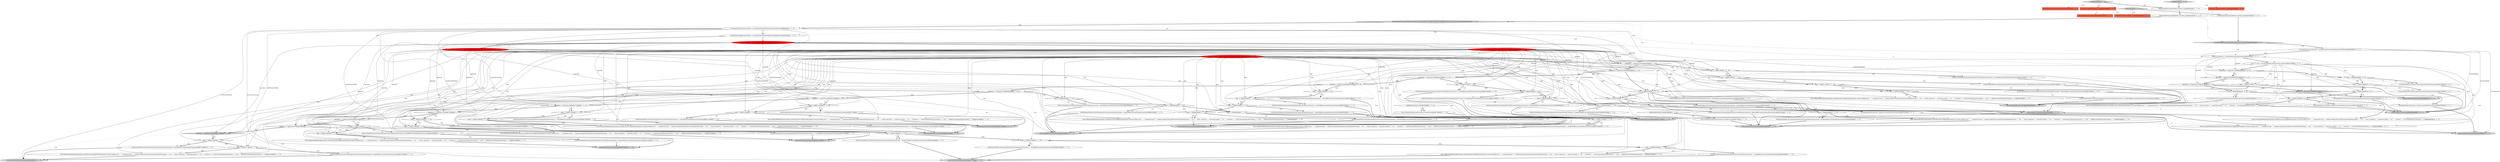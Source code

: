 digraph {
113 [style = filled, label = "BinaryMathNode irBinaryMathNode@@@2@@@['0', '1', '0']", fillcolor = tomato, shape = box image = "AAA0AAABBB2BBB"];
123 [style = filled, label = "irUnaryMathNode.getChildNode() instanceof ConstantNode@@@4@@@['0', '0', '1']", fillcolor = lightgray, shape = diamond image = "AAA0AAABBB3BBB"];
58 [style = filled, label = "type == @@@17@@@['1', '1', '0']", fillcolor = white, shape = diamond image = "AAA0AAABBB1BBB"];
4 [style = filled, label = "type == @@@11@@@['1', '1', '0']", fillcolor = white, shape = diamond image = "AAA0AAABBB1BBB"];
118 [style = filled, label = "irConstantNode.setConstant(~(int)irConstantNode.getConstant())@@@28@@@['0', '0', '1']", fillcolor = white, shape = ellipse image = "AAA0AAABBB3BBB"];
40 [style = filled, label = "scope.accept(irLeftConstantNode)@@@49@@@['1', '1', '0']", fillcolor = lightgray, shape = ellipse image = "AAA0AAABBB1BBB"];
24 [style = filled, label = "type == @@@138@@@['1', '1', '0']", fillcolor = white, shape = diamond image = "AAA0AAABBB1BBB"];
121 [style = filled, label = "irConstantNode.setConstant(-(int)irConstantNode.getConstant())@@@10@@@['0', '0', '1']", fillcolor = white, shape = ellipse image = "AAA0AAABBB3BBB"];
59 [style = filled, label = "irLeftConstantNode.setConstant((boolean)irLeftConstantNode.getConstant() ^ (boolean)irRightConstantNode.getConstant())@@@160@@@['1', '1', '0']", fillcolor = white, shape = ellipse image = "AAA0AAABBB1BBB"];
72 [style = filled, label = "type == @@@147@@@['1', '1', '0']", fillcolor = white, shape = diamond image = "AAA0AAABBB1BBB"];
114 [style = filled, label = "Operation operation = irBinaryMathNode.getDecorationValue()@@@8@@@['0', '1', '0']", fillcolor = red, shape = ellipse image = "AAA1AAABBB2BBB"];
95 [style = filled, label = "scope.accept(irLeftConstantNode)@@@132@@@['1', '1', '0']", fillcolor = lightgray, shape = ellipse image = "AAA0AAABBB1BBB"];
126 [style = filled, label = "throw irUnaryMathNode.getLocation().createError(new IllegalStateException(\"constant folding error: \" + \"unexpected type (\" + PainlessLookupUtility.typeToCanonicalTypeName(type) + \"( for \" + \"unary operation (\" + operation.symbol + \"( on \" + \"constant (\" + irConstantNode.getConstant() + \"(\"))@@@34@@@['0', '0', '1']", fillcolor = white, shape = ellipse image = "AAA0AAABBB3BBB"];
19 [style = filled, label = "throw irBinaryMathNode.getLocation().createError(new IllegalStateException(\"constant folding error: \" + \"unexpected type (\" + PainlessLookupUtility.typeToCanonicalTypeName(type) + \"( for \" + \"binary operation (\" + operation.symbol + \"( on \" + \"constants (\" + irLeftConstantNode.getConstant() + \"( and (\" + irRightConstantNode.getConstant() + \"(\"))@@@118@@@['1', '1', '0']", fillcolor = white, shape = ellipse image = "AAA0AAABBB1BBB"];
105 [style = filled, label = "operation == Operation.BWOR@@@173@@@['1', '1', '0']", fillcolor = lightgray, shape = diamond image = "AAA0AAABBB1BBB"];
100 [style = filled, label = "throw irBinaryMathNode.getLocation().createError(new IllegalStateException(\"constant folding error: \" + \"unexpected type (\" + PainlessLookupUtility.typeToCanonicalTypeName(type) + \"( for \" + \"binary operation (\" + operation.symbol + \"( on \" + \"constants (\" + irLeftConstantNode.getConstant() + \"( and (\" + irRightConstantNode.getConstant() + \"(\"))@@@181@@@['1', '1', '0']", fillcolor = white, shape = ellipse image = "AAA0AAABBB1BBB"];
42 [style = filled, label = "throw irBinaryMathNode.getLocation().createError(new IllegalStateException(\"constant folding error: \" + \"unexpected type (\" + PainlessLookupUtility.typeToCanonicalTypeName(type) + \"( for \" + \"binary operation (\" + operation.symbol + \"( on \" + \"constants (\" + irLeftConstantNode.getConstant() + \"( and (\" + irRightConstantNode.getConstant() + \"(\"))@@@142@@@['1', '1', '0']", fillcolor = white, shape = ellipse image = "AAA0AAABBB1BBB"];
37 [style = filled, label = "irBinaryMathNode.getLeftNode().visit(this,null)@@@3@@@['1', '1', '0']", fillcolor = white, shape = ellipse image = "AAA0AAABBB1BBB"];
41 [style = filled, label = "irLeftConstantNode.setConstant((long)irLeftConstantNode.getConstant() + (long)irRightConstantNode.getConstant())@@@79@@@['1', '1', '0']", fillcolor = white, shape = ellipse image = "AAA0AAABBB1BBB"];
85 [style = filled, label = "type == @@@99@@@['1', '1', '0']", fillcolor = white, shape = diamond image = "AAA0AAABBB1BBB"];
60 [style = filled, label = "throw irBinaryMathNode.getLocation().createError(new IllegalStateException(\"constant folding error: \" + \"unexpected type (\" + PainlessLookupUtility.typeToCanonicalTypeName(type) + \"( for \" + \"binary operation (\" + operation.symbol + \"( on \" + \"constants (\" + irLeftConstantNode.getConstant() + \"( and (\" + irRightConstantNode.getConstant() + \"(\"))@@@43@@@['1', '1', '0']", fillcolor = white, shape = ellipse image = "AAA0AAABBB1BBB"];
106 [style = filled, label = "operation == Operation.BWAND@@@146@@@['1', '1', '0']", fillcolor = white, shape = diamond image = "AAA0AAABBB1BBB"];
101 [style = filled, label = "scope.accept(irLeftConstantNode)@@@120@@@['1', '1', '0']", fillcolor = lightgray, shape = ellipse image = "AAA0AAABBB1BBB"];
54 [style = filled, label = "operation == Operation.DIV@@@28@@@['1', '1', '0']", fillcolor = white, shape = diamond image = "AAA0AAABBB1BBB"];
46 [style = filled, label = "operation == Operation.USH@@@134@@@['1', '1', '0']", fillcolor = white, shape = diamond image = "AAA0AAABBB1BBB"];
20 [style = filled, label = "type == @@@150@@@['1', '1', '0']", fillcolor = white, shape = diamond image = "AAA0AAABBB1BBB"];
81 [style = filled, label = "type == @@@84@@@['1', '1', '0']", fillcolor = white, shape = diamond image = "AAA0AAABBB1BBB"];
8 [style = filled, label = "throw irBinaryMathNode.getLocation().createError(ae)@@@47@@@['1', '1', '0']", fillcolor = white, shape = ellipse image = "AAA0AAABBB1BBB"];
47 [style = filled, label = "Consumer<ExpressionNode> scope@@@2@@@['1', '1', '0']", fillcolor = tomato, shape = box image = "AAA0AAABBB1BBB"];
143 [style = filled, label = "irConstantNode.setConstant(-(float)irConstantNode.getConstant())@@@16@@@['0', '0', '1']", fillcolor = white, shape = ellipse image = "AAA0AAABBB3BBB"];
61 [style = filled, label = "irLeftConstantNode.setConstant((long)irLeftConstantNode.getConstant() >>> (int)irRightConstantNode.getConstant())@@@139@@@['1', '1', '0']", fillcolor = white, shape = ellipse image = "AAA0AAABBB1BBB"];
16 [style = filled, label = "ArithmeticException ae@@@46@@@['1', '1', '0']", fillcolor = white, shape = diamond image = "AAA0AAABBB1BBB"];
141 [style = filled, label = "scope.accept(irConstantNode)@@@36@@@['0', '0', '1']", fillcolor = lightgray, shape = ellipse image = "AAA0AAABBB3BBB"];
26 [style = filled, label = "scope.accept(irConstantNode)@@@45@@@['1', '1', '1']", fillcolor = lightgray, shape = ellipse image = "AAA0AAABBB1BBB"];
65 [style = filled, label = "ConstantNode irLeftConstantNode = (ConstantNode)irBinaryMathNode.getLeftNode()@@@6@@@['1', '1', '0']", fillcolor = white, shape = ellipse image = "AAA0AAABBB1BBB"];
78 [style = filled, label = "scope.accept(irLeftConstantNode)@@@171@@@['1', '1', '0']", fillcolor = lightgray, shape = ellipse image = "AAA0AAABBB1BBB"];
80 [style = filled, label = "type == @@@33@@@['1', '1', '0']", fillcolor = white, shape = diamond image = "AAA0AAABBB1BBB"];
119 [style = filled, label = "type == @@@18@@@['0', '0', '1']", fillcolor = white, shape = diamond image = "AAA0AAABBB3BBB"];
21 [style = filled, label = "irLeftConstantNode.setConstant((double)irLeftConstantNode.getConstant() % (double)irRightConstantNode.getConstant())@@@63@@@['1', '1', '0']", fillcolor = white, shape = ellipse image = "AAA0AAABBB1BBB"];
55 [style = filled, label = "operation == Operation.MUL@@@10@@@['1', '1', '0']", fillcolor = white, shape = diamond image = "AAA0AAABBB1BBB"];
99 [style = filled, label = "scope.accept(irLeftConstantNode)@@@72@@@['1', '1', '0']", fillcolor = lightgray, shape = ellipse image = "AAA0AAABBB1BBB"];
128 [style = filled, label = "irConstantNode.setConstant(-(double)irConstantNode.getConstant())@@@19@@@['0', '0', '1']", fillcolor = white, shape = ellipse image = "AAA0AAABBB3BBB"];
138 [style = filled, label = "Operation operation = irUnaryMathNode.getOperation()@@@6@@@['0', '0', '1']", fillcolor = white, shape = ellipse image = "AAA0AAABBB3BBB"];
103 [style = filled, label = "irLeftConstantNode.setConstant((float)irLeftConstantNode.getConstant() - (float)irRightConstantNode.getConstant())@@@100@@@['1', '1', '0']", fillcolor = white, shape = ellipse image = "AAA0AAABBB1BBB"];
144 [style = filled, label = "throw irUnaryMathNode.getLocation().createError(new IllegalStateException(\"constant folding error: \" + \"unexpected type (\" + PainlessLookupUtility.typeToCanonicalTypeName(type) + \"( for \" + \"unary operation (\" + operation.symbol + \"( on \" + \"constant (\" + irConstantNode.getConstant() + \"(\"))@@@43@@@['0', '0', '1']", fillcolor = white, shape = ellipse image = "AAA0AAABBB3BBB"];
1 [style = filled, label = "type == @@@93@@@['1', '1', '0']", fillcolor = white, shape = diamond image = "AAA0AAABBB1BBB"];
91 [style = filled, label = "irLeftConstantNode.setConstant((long)irLeftConstantNode.getConstant() & (long)irRightConstantNode.getConstant())@@@151@@@['1', '1', '0']", fillcolor = white, shape = ellipse image = "AAA0AAABBB1BBB"];
70 [style = filled, label = "type == @@@36@@@['1', '1', '0']", fillcolor = white, shape = diamond image = "AAA0AAABBB1BBB"];
71 [style = filled, label = "type == @@@174@@@['1', '1', '0']", fillcolor = white, shape = diamond image = "AAA0AAABBB1BBB"];
86 [style = filled, label = "irLeftConstantNode.setConstant((int)irLeftConstantNode.getConstant() << (int)irRightConstantNode.getConstant())@@@112@@@['1', '1', '0']", fillcolor = white, shape = ellipse image = "AAA0AAABBB1BBB"];
57 [style = filled, label = "throw irBinaryMathNode.getLocation().createError(new IllegalStateException(\"constant folding error: \" + \"unexpected type (\" + PainlessLookupUtility.typeToCanonicalTypeName(type) + \"( for \" + \"binary operation (\" + operation.symbol + \"( on \" + \"constants (\" + irLeftConstantNode.getConstant() + \"( and (\" + irRightConstantNode.getConstant() + \"(\"))@@@154@@@['1', '1', '0']", fillcolor = white, shape = ellipse image = "AAA0AAABBB1BBB"];
66 [style = filled, label = "irLeftConstantNode.setConstant((int)irLeftConstantNode.getConstant() * (int)irRightConstantNode.getConstant())@@@12@@@['1', '1', '0']", fillcolor = white, shape = ellipse image = "AAA0AAABBB1BBB"];
69 [style = filled, label = "scope.accept(irLeftConstantNode)@@@90@@@['1', '1', '0']", fillcolor = lightgray, shape = ellipse image = "AAA0AAABBB1BBB"];
102 [style = filled, label = "irBinaryMathNode.getLeftNode() instanceof ConstantNode && irBinaryMathNode.getRightNode() instanceof ConstantNode@@@5@@@['1', '1', '0']", fillcolor = lightgray, shape = diamond image = "AAA0AAABBB1BBB"];
111 [style = filled, label = "operation == Operation.LSH@@@110@@@['1', '1', '0']", fillcolor = white, shape = diamond image = "AAA0AAABBB1BBB"];
25 [style = filled, label = "type == @@@53@@@['1', '1', '0']", fillcolor = white, shape = diamond image = "AAA0AAABBB1BBB"];
7 [style = filled, label = "scope.accept(irLeftConstantNode)@@@156@@@['1', '1', '0']", fillcolor = lightgray, shape = ellipse image = "AAA0AAABBB1BBB"];
48 [style = filled, label = "type == @@@177@@@['1', '1', '0']", fillcolor = white, shape = diamond image = "AAA0AAABBB1BBB"];
82 [style = filled, label = "irLeftConstantNode.setConstant((int)irLeftConstantNode.getConstant() | (int)irRightConstantNode.getConstant())@@@175@@@['1', '1', '0']", fillcolor = white, shape = ellipse image = "AAA0AAABBB1BBB"];
131 [style = filled, label = "type == @@@27@@@['0', '0', '1']", fillcolor = white, shape = diamond image = "AAA0AAABBB3BBB"];
140 [style = filled, label = "scope.accept(irConstantNode)@@@48@@@['0', '0', '1']", fillcolor = lightgray, shape = ellipse image = "AAA0AAABBB3BBB"];
6 [style = filled, label = "type == @@@159@@@['1', '1', '0']", fillcolor = white, shape = diamond image = "AAA0AAABBB1BBB"];
35 [style = filled, label = "operation == Operation.XOR@@@158@@@['1', '1', '0']", fillcolor = white, shape = diamond image = "AAA0AAABBB1BBB"];
53 [style = filled, label = "type == @@@165@@@['1', '1', '0']", fillcolor = white, shape = diamond image = "AAA0AAABBB1BBB"];
13 [style = filled, label = "ConstantNode irRightConstantNode = (ConstantNode)irBinaryMathNode.getRightNode()@@@7@@@['1', '1', '0']", fillcolor = white, shape = ellipse image = "AAA0AAABBB1BBB"];
22 [style = filled, label = "operation == Operation.REM@@@51@@@['1', '1', '0']", fillcolor = white, shape = diamond image = "AAA0AAABBB1BBB"];
56 [style = filled, label = "type == @@@59@@@['1', '1', '0']", fillcolor = white, shape = diamond image = "AAA0AAABBB1BBB"];
116 [style = filled, label = "visitBinaryMath['0', '1', '0']", fillcolor = lightgray, shape = diamond image = "AAA0AAABBB2BBB"];
2 [style = filled, label = "irLeftConstantNode.setConstant((float)irLeftConstantNode.getConstant() % (float)irRightConstantNode.getConstant())@@@60@@@['1', '1', '0']", fillcolor = white, shape = ellipse image = "AAA0AAABBB1BBB"];
49 [style = filled, label = "type == @@@30@@@['1', '1', '1']", fillcolor = white, shape = diamond image = "AAA0AAABBB1BBB"];
45 [style = filled, label = "type == @@@111@@@['1', '1', '0']", fillcolor = white, shape = diamond image = "AAA0AAABBB1BBB"];
43 [style = filled, label = "irLeftConstantNode.setConstant((float)irLeftConstantNode.getConstant() / (float)irRightConstantNode.getConstant())@@@37@@@['1', '1', '0']", fillcolor = white, shape = ellipse image = "AAA0AAABBB1BBB"];
76 [style = filled, label = "type == @@@62@@@['1', '1', '0']", fillcolor = white, shape = diamond image = "AAA0AAABBB1BBB"];
122 [style = filled, label = "operation == Operation.BWNOT@@@26@@@['0', '0', '1']", fillcolor = white, shape = diamond image = "AAA0AAABBB3BBB"];
98 [style = filled, label = "irLeftConstantNode.setConstant((double)irLeftConstantNode.getConstant() / (double)irRightConstantNode.getConstant())@@@40@@@['1', '1', '0']", fillcolor = white, shape = ellipse image = "AAA0AAABBB1BBB"];
136 [style = filled, label = "irUnaryMathNode.getChildNode().visit(this,null)@@@3@@@['0', '0', '1']", fillcolor = white, shape = ellipse image = "AAA0AAABBB3BBB"];
52 [style = filled, label = "irLeftConstantNode.setConstant((double)irLeftConstantNode.getConstant() + (double)irRightConstantNode.getConstant())@@@85@@@['1', '1', '0']", fillcolor = white, shape = ellipse image = "AAA0AAABBB1BBB"];
132 [style = filled, label = "Consumer<ExpressionNode> scope@@@2@@@['0', '0', '1']", fillcolor = tomato, shape = box image = "AAA0AAABBB3BBB"];
12 [style = filled, label = "throw irBinaryMathNode.getLocation().createError(new IllegalStateException(\"constant folding error: \" + \"unexpected type (\" + PainlessLookupUtility.typeToCanonicalTypeName(type) + \"( for \" + \"binary operation (\" + operation.symbol + \"( on \" + \"constants (\" + irLeftConstantNode.getConstant() + \"( and (\" + irRightConstantNode.getConstant() + \"(\"))@@@130@@@['1', '1', '0']", fillcolor = white, shape = ellipse image = "AAA0AAABBB1BBB"];
15 [style = filled, label = "Consumer<ExpressionNode> scope@@@2@@@['1', '0', '0']", fillcolor = tomato, shape = box image = "AAA0AAABBB1BBB"];
38 [style = filled, label = "type == @@@14@@@['1', '1', '0']", fillcolor = white, shape = diamond image = "AAA0AAABBB1BBB"];
112 [style = filled, label = "ArithmeticException ae@@@69@@@['1', '1', '0']", fillcolor = white, shape = diamond image = "AAA0AAABBB1BBB"];
93 [style = filled, label = "irLeftConstantNode.setConstant((float)irLeftConstantNode.getConstant() * (float)irRightConstantNode.getConstant())@@@18@@@['1', '1', '0']", fillcolor = white, shape = ellipse image = "AAA0AAABBB1BBB"];
84 [style = filled, label = "Operation operation = irBinaryMathNode.getOperation()@@@8@@@['1', '0', '0']", fillcolor = red, shape = ellipse image = "AAA1AAABBB1BBB"];
74 [style = filled, label = "scope.accept(irLeftConstantNode)@@@144@@@['1', '1', '0']", fillcolor = lightgray, shape = ellipse image = "AAA0AAABBB1BBB"];
77 [style = filled, label = "type == @@@102@@@['1', '1', '0']", fillcolor = white, shape = diamond image = "AAA0AAABBB1BBB"];
109 [style = filled, label = "irLeftConstantNode.setConstant((long)irLeftConstantNode.getConstant() * (long)irRightConstantNode.getConstant())@@@15@@@['1', '1', '0']", fillcolor = white, shape = ellipse image = "AAA0AAABBB1BBB"];
107 [style = filled, label = "scope.accept(irLeftConstantNode)@@@26@@@['1', '1', '0']", fillcolor = lightgray, shape = ellipse image = "AAA0AAABBB1BBB"];
50 [style = filled, label = "irLeftConstantNode.setConstant((float)irLeftConstantNode.getConstant() + (float)irRightConstantNode.getConstant())@@@82@@@['1', '1', '0']", fillcolor = white, shape = ellipse image = "AAA0AAABBB1BBB"];
51 [style = filled, label = "visitBinaryMath['1', '0', '0']", fillcolor = lightgray, shape = diamond image = "AAA0AAABBB1BBB"];
14 [style = filled, label = "type == @@@135@@@['1', '1', '0']", fillcolor = white, shape = diamond image = "AAA0AAABBB1BBB"];
31 [style = filled, label = "irLeftConstantNode.setConstant((int)irLeftConstantNode.getConstant() + (int)irRightConstantNode.getConstant())@@@76@@@['1', '1', '0']", fillcolor = white, shape = ellipse image = "AAA0AAABBB1BBB"];
133 [style = filled, label = "UnaryMathNode irUnaryMathNode@@@2@@@['0', '0', '1']", fillcolor = tomato, shape = box image = "AAA0AAABBB3BBB"];
39 [style = filled, label = "irLeftConstantNode.setConstant((int)irLeftConstantNode.getConstant() >>> (int)irRightConstantNode.getConstant())@@@136@@@['1', '1', '0']", fillcolor = white, shape = ellipse image = "AAA0AAABBB1BBB"];
27 [style = filled, label = "type == @@@126@@@['1', '1', '0']", fillcolor = white, shape = diamond image = "AAA0AAABBB1BBB"];
79 [style = filled, label = "irLeftConstantNode.setConstant((int)irLeftConstantNode.getConstant() & (int)irRightConstantNode.getConstant())@@@148@@@['1', '1', '0']", fillcolor = white, shape = ellipse image = "AAA0AAABBB1BBB"];
10 [style = filled, label = "type == @@@75@@@['1', '1', '0']", fillcolor = white, shape = diamond image = "AAA0AAABBB1BBB"];
9 [style = filled, label = "throw irBinaryMathNode.getLocation().createError(new IllegalStateException(\"constant folding error: \" + \"unexpected type (\" + PainlessLookupUtility.typeToCanonicalTypeName(type) + \"( for \" + \"binary operation (\" + operation.symbol + \"( on \" + \"constants (\" + irLeftConstantNode.getConstant() + \"( and (\" + irRightConstantNode.getConstant() + \"(\"))@@@106@@@['1', '1', '0']", fillcolor = white, shape = ellipse image = "AAA0AAABBB1BBB"];
115 [style = filled, label = "Class<?> type = irBinaryMathNode.getDecorationValue()@@@9@@@['0', '1', '0']", fillcolor = red, shape = ellipse image = "AAA1AAABBB2BBB"];
134 [style = filled, label = "operation == Operation.SUB@@@8@@@['0', '0', '1']", fillcolor = white, shape = diamond image = "AAA0AAABBB3BBB"];
68 [style = filled, label = "irLeftConstantNode.setConstant((long)irLeftConstantNode.getConstant() % (long)irRightConstantNode.getConstant())@@@57@@@['1', '1', '0']", fillcolor = white, shape = ellipse image = "AAA0AAABBB1BBB"];
5 [style = filled, label = "operation == Operation.ADD@@@74@@@['1', '1', '0']", fillcolor = white, shape = diamond image = "AAA0AAABBB1BBB"];
146 [style = filled, label = "type == @@@15@@@['0', '0', '1']", fillcolor = white, shape = diamond image = "AAA0AAABBB3BBB"];
44 [style = filled, label = "operation == Operation.SUB@@@92@@@['1', '1', '0']", fillcolor = white, shape = diamond image = "AAA0AAABBB1BBB"];
135 [style = filled, label = "irConstantNode.setConstant(-(long)irConstantNode.getConstant())@@@13@@@['0', '0', '1']", fillcolor = white, shape = ellipse image = "AAA0AAABBB3BBB"];
30 [style = filled, label = "throw irBinaryMathNode.getLocation().createError(ae)@@@70@@@['1', '1', '0']", fillcolor = white, shape = ellipse image = "AAA0AAABBB1BBB"];
97 [style = filled, label = "throw irBinaryMathNode.getLocation().createError(new IllegalStateException(\"constant folding error: \" + \"unexpected type (\" + PainlessLookupUtility.typeToCanonicalTypeName(type) + \"( for \" + \"binary operation (\" + operation.symbol + \"( on \" + \"constants (\" + irLeftConstantNode.getConstant() + \"( and (\" + irRightConstantNode.getConstant() + \"(\"))@@@24@@@['1', '1', '0']", fillcolor = white, shape = ellipse image = "AAA0AAABBB1BBB"];
108 [style = filled, label = "irLeftConstantNode.setConstant((double)irLeftConstantNode.getConstant() - (double)irRightConstantNode.getConstant())@@@103@@@['1', '1', '0']", fillcolor = white, shape = ellipse image = "AAA0AAABBB1BBB"];
17 [style = filled, label = "irLeftConstantNode.setConstant((double)irLeftConstantNode.getConstant() * (double)irRightConstantNode.getConstant())@@@21@@@['1', '1', '0']", fillcolor = white, shape = ellipse image = "AAA0AAABBB1BBB"];
34 [style = filled, label = "irLeftConstantNode.setConstant((int)irLeftConstantNode.getConstant() % (int)irRightConstantNode.getConstant())@@@54@@@['1', '1', '0']", fillcolor = white, shape = ellipse image = "AAA0AAABBB1BBB"];
130 [style = filled, label = "visitUnaryMath['0', '0', '1']", fillcolor = lightgray, shape = diamond image = "AAA0AAABBB3BBB"];
88 [style = filled, label = "irLeftConstantNode.setConstant((long)irLeftConstantNode.getConstant() << (int)irRightConstantNode.getConstant())@@@115@@@['1', '1', '0']", fillcolor = white, shape = ellipse image = "AAA0AAABBB1BBB"];
125 [style = filled, label = "operation == Operation.ADD@@@47@@@['0', '0', '1']", fillcolor = lightgray, shape = diamond image = "AAA0AAABBB3BBB"];
142 [style = filled, label = "type == @@@39@@@['0', '0', '1']", fillcolor = white, shape = diamond image = "AAA0AAABBB3BBB"];
75 [style = filled, label = "Class<?> type = irBinaryMathNode.getDecoration().getType()@@@9@@@['1', '0', '0']", fillcolor = red, shape = ellipse image = "AAA1AAABBB1BBB"];
36 [style = filled, label = "throw irBinaryMathNode.getLocation().createError(new IllegalStateException(\"constant folding error: \" + \"unexpected type (\" + PainlessLookupUtility.typeToCanonicalTypeName(type) + \"( for \" + \"binary operation (\" + operation.symbol + \"( on \" + \"constants (\" + irLeftConstantNode.getConstant() + \"( and (\" + irRightConstantNode.getConstant() + \"(\"))@@@169@@@['1', '1', '0']", fillcolor = white, shape = ellipse image = "AAA0AAABBB1BBB"];
33 [style = filled, label = "irLeftConstantNode.setConstant((long)irLeftConstantNode.getConstant() / (long)irRightConstantNode.getConstant())@@@34@@@['1', '1', '0']", fillcolor = white, shape = ellipse image = "AAA0AAABBB1BBB"];
94 [style = filled, label = "irLeftConstantNode.setConstant((int)irLeftConstantNode.getConstant() / (int)irRightConstantNode.getConstant())@@@31@@@['1', '1', '0']", fillcolor = white, shape = ellipse image = "AAA0AAABBB1BBB"];
67 [style = filled, label = "type == @@@114@@@['1', '1', '0']", fillcolor = white, shape = diamond image = "AAA0AAABBB1BBB"];
137 [style = filled, label = "Class<?> type = irUnaryMathNode.getDecoration().getType()@@@7@@@['0', '0', '1']", fillcolor = white, shape = ellipse image = "AAA0AAABBB3BBB"];
127 [style = filled, label = "irConstantNode.setConstant(!(boolean)irConstantNode.getConstant())@@@40@@@['0', '0', '1']", fillcolor = white, shape = ellipse image = "AAA0AAABBB3BBB"];
29 [style = filled, label = "type == @@@56@@@['1', '1', '0']", fillcolor = white, shape = diamond image = "AAA0AAABBB1BBB"];
120 [style = filled, label = "type == @@@9@@@['0', '0', '1']", fillcolor = white, shape = diamond image = "AAA0AAABBB3BBB"];
129 [style = filled, label = "irConstantNode.setConstant(~(long)irConstantNode.getConstant())@@@31@@@['0', '0', '1']", fillcolor = white, shape = ellipse image = "AAA0AAABBB3BBB"];
73 [style = filled, label = "type == @@@123@@@['1', '1', '0']", fillcolor = white, shape = diamond image = "AAA0AAABBB1BBB"];
139 [style = filled, label = "scope.accept(irConstantNode)@@@24@@@['0', '0', '1']", fillcolor = lightgray, shape = ellipse image = "AAA0AAABBB3BBB"];
83 [style = filled, label = "scope.accept(irLeftConstantNode)@@@108@@@['1', '1', '0']", fillcolor = lightgray, shape = ellipse image = "AAA0AAABBB1BBB"];
117 [style = filled, label = "type == @@@12@@@['0', '0', '1']", fillcolor = white, shape = diamond image = "AAA0AAABBB3BBB"];
62 [style = filled, label = "irLeftConstantNode.setConstant((int)irLeftConstantNode.getConstant() ^ (int)irRightConstantNode.getConstant())@@@163@@@['1', '1', '0']", fillcolor = white, shape = ellipse image = "AAA0AAABBB1BBB"];
63 [style = filled, label = "operation == Operation.RSH@@@122@@@['1', '1', '0']", fillcolor = white, shape = diamond image = "AAA0AAABBB1BBB"];
90 [style = filled, label = "irLeftConstantNode.setConstant((long)irLeftConstantNode.getConstant() ^ (long)irRightConstantNode.getConstant())@@@166@@@['1', '1', '0']", fillcolor = white, shape = ellipse image = "AAA0AAABBB1BBB"];
110 [style = filled, label = "irLeftConstantNode.setConstant((long)irLeftConstantNode.getConstant() >> (int)irRightConstantNode.getConstant())@@@127@@@['1', '1', '0']", fillcolor = white, shape = ellipse image = "AAA0AAABBB1BBB"];
147 [style = filled, label = "operation == Operation.NOT@@@38@@@['0', '0', '1']", fillcolor = white, shape = diamond image = "AAA0AAABBB3BBB"];
28 [style = filled, label = "irBinaryMathNode.getRightNode().visit(this,null)@@@4@@@['1', '1', '0']", fillcolor = white, shape = ellipse image = "AAA0AAABBB1BBB"];
145 [style = filled, label = "ConstantNode irConstantNode = (ConstantNode)irUnaryMathNode.getChildNode()@@@5@@@['0', '0', '1']", fillcolor = white, shape = ellipse image = "AAA0AAABBB3BBB"];
64 [style = filled, label = "irLeftConstantNode.setConstant((int)irLeftConstantNode.getConstant() >> (int)irRightConstantNode.getConstant())@@@124@@@['1', '1', '0']", fillcolor = white, shape = ellipse image = "AAA0AAABBB1BBB"];
104 [style = filled, label = "irLeftConstantNode.setConstant((int)irLeftConstantNode.getConstant() - (int)irRightConstantNode.getConstant())@@@94@@@['1', '1', '0']", fillcolor = white, shape = ellipse image = "AAA0AAABBB1BBB"];
124 [style = filled, label = "throw irUnaryMathNode.getLocation().createError(new IllegalStateException(\"constant folding error: \" + \"unexpected type (\" + PainlessLookupUtility.typeToCanonicalTypeName(type) + \"( for \" + \"unary operation (\" + operation.symbol + \"( on \" + \"constant (\" + irConstantNode.getConstant() + \"(\"))@@@22@@@['0', '0', '1']", fillcolor = white, shape = ellipse image = "AAA0AAABBB3BBB"];
89 [style = filled, label = "throw irBinaryMathNode.getLocation().createError(new IllegalStateException(\"constant folding error: \" + \"unexpected type (\" + PainlessLookupUtility.typeToCanonicalTypeName(type) + \"( for \" + \"binary operation (\" + operation.symbol + \"( on \" + \"constants (\" + irLeftConstantNode.getConstant() + \"( and (\" + irRightConstantNode.getConstant() + \"(\"))@@@88@@@['1', '1', '0']", fillcolor = white, shape = ellipse image = "AAA0AAABBB1BBB"];
92 [style = filled, label = "irLeftConstantNode.setConstant((long)irLeftConstantNode.getConstant() | (long)irRightConstantNode.getConstant())@@@178@@@['1', '1', '0']", fillcolor = white, shape = ellipse image = "AAA0AAABBB1BBB"];
3 [style = filled, label = "type == @@@78@@@['1', '1', '0']", fillcolor = white, shape = diamond image = "AAA0AAABBB1BBB"];
11 [style = filled, label = "type == @@@81@@@['1', '1', '0']", fillcolor = white, shape = diamond image = "AAA0AAABBB1BBB"];
96 [style = filled, label = "type == @@@96@@@['1', '1', '0']", fillcolor = white, shape = diamond image = "AAA0AAABBB1BBB"];
87 [style = filled, label = "type == @@@162@@@['1', '1', '0']", fillcolor = white, shape = diamond image = "AAA0AAABBB1BBB"];
0 [style = filled, label = "type == @@@39@@@['1', '1', '0']", fillcolor = white, shape = diamond image = "AAA0AAABBB1BBB"];
23 [style = filled, label = "scope.accept(irLeftConstantNode)@@@183@@@['1', '1', '0']", fillcolor = lightgray, shape = ellipse image = "AAA0AAABBB1BBB"];
18 [style = filled, label = "irLeftConstantNode.setConstant((long)irLeftConstantNode.getConstant() - (long)irRightConstantNode.getConstant())@@@97@@@['1', '1', '0']", fillcolor = white, shape = ellipse image = "AAA0AAABBB1BBB"];
32 [style = filled, label = "type == @@@20@@@['1', '1', '0']", fillcolor = white, shape = diamond image = "AAA0AAABBB1BBB"];
103->83 [style = bold, label=""];
54->49 [style = dotted, label="true"];
146->143 [style = dotted, label="true"];
75->72 [style = solid, label="type"];
122->147 [style = bold, label=""];
106->35 [style = dotted, label="false"];
25->34 [style = bold, label=""];
142->127 [style = dotted, label="true"];
87->62 [style = bold, label=""];
25->29 [style = dotted, label="false"];
75->71 [style = solid, label="type"];
25->29 [style = bold, label=""];
51->47 [style = dotted, label="true"];
75->80 [style = solid, label="type"];
114->63 [style = solid, label="operation"];
59->78 [style = bold, label=""];
137->144 [style = solid, label="type"];
115->45 [style = solid, label="type"];
53->36 [style = bold, label=""];
80->33 [style = bold, label=""];
70->43 [style = bold, label=""];
93->107 [style = bold, label=""];
1->104 [style = dotted, label="true"];
14->39 [style = dotted, label="true"];
75->87 [style = solid, label="type"];
32->17 [style = dotted, label="true"];
137->146 [style = solid, label="type"];
75->97 [style = solid, label="type"];
81->89 [style = bold, label=""];
81->52 [style = dotted, label="true"];
134->139 [style = dotted, label="true"];
75->19 [style = solid, label="type"];
22->25 [style = bold, label=""];
64->95 [style = bold, label=""];
87->53 [style = bold, label=""];
49->80 [style = bold, label=""];
115->32 [style = solid, label="type"];
80->70 [style = bold, label=""];
85->77 [style = bold, label=""];
129->141 [style = bold, label=""];
123->145 [style = dotted, label="true"];
115->72 [style = solid, label="type"];
115->89 [style = solid, label="type"];
115->87 [style = solid, label="type"];
13->114 [style = bold, label=""];
137->134 [style = bold, label=""];
4->66 [style = dotted, label="true"];
32->97 [style = dotted, label="false"];
122->131 [style = dotted, label="true"];
134->120 [style = dotted, label="true"];
45->86 [style = bold, label=""];
36->78 [style = bold, label=""];
123->134 [style = dotted, label="true"];
27->110 [style = dotted, label="true"];
73->64 [style = bold, label=""];
76->26 [style = bold, label=""];
120->121 [style = dotted, label="true"];
65->69 [style = solid, label="irLeftConstantNode"];
84->111 [style = solid, label="operation"];
14->39 [style = bold, label=""];
127->26 [style = bold, label=""];
32->17 [style = bold, label=""];
142->144 [style = bold, label=""];
111->45 [style = dotted, label="true"];
4->38 [style = dotted, label="false"];
75->55 [style = bold, label=""];
16->8 [style = dotted, label="true"];
81->89 [style = dotted, label="false"];
54->22 [style = dotted, label="false"];
75->38 [style = solid, label="type"];
115->3 [style = solid, label="type"];
137->120 [style = solid, label="type"];
5->69 [style = dotted, label="true"];
79->7 [style = bold, label=""];
109->107 [style = bold, label=""];
67->19 [style = dotted, label="false"];
102->55 [style = dotted, label="true"];
144->26 [style = bold, label=""];
147->125 [style = dotted, label="false"];
1->104 [style = bold, label=""];
117->146 [style = bold, label=""];
102->65 [style = bold, label=""];
51->37 [style = bold, label=""];
22->5 [style = dotted, label="false"];
115->27 [style = solid, label="type"];
72->20 [style = dotted, label="false"];
106->35 [style = bold, label=""];
130->132 [style = dotted, label="true"];
115->14 [style = solid, label="type"];
41->69 [style = bold, label=""];
56->2 [style = bold, label=""];
85->103 [style = bold, label=""];
114->5 [style = solid, label="operation"];
29->56 [style = dotted, label="false"];
96->85 [style = dotted, label="false"];
115->6 [style = solid, label="type"];
33->129 [style = dashed, label="0"];
115->58 [style = solid, label="type"];
109->135 [style = dashed, label="0"];
115->100 [style = solid, label="type"];
0->98 [style = dotted, label="true"];
102->115 [style = dotted, label="true"];
75->73 [style = solid, label="type"];
46->14 [style = dotted, label="true"];
75->53 [style = solid, label="type"];
75->81 [style = solid, label="type"];
115->70 [style = solid, label="type"];
84->63 [style = solid, label="operation"];
75->20 [style = solid, label="type"];
19->101 [style = bold, label=""];
115->12 [style = solid, label="type"];
63->73 [style = dotted, label="true"];
75->100 [style = solid, label="type"];
67->88 [style = dotted, label="true"];
75->4 [style = solid, label="type"];
115->4 [style = solid, label="type"];
137->49 [style = solid, label="type"];
115->76 [style = solid, label="type"];
0->98 [style = bold, label=""];
114->46 [style = solid, label="operation"];
75->0 [style = solid, label="type"];
115->11 [style = solid, label="type"];
77->108 [style = dotted, label="true"];
0->60 [style = bold, label=""];
55->4 [style = bold, label=""];
71->82 [style = bold, label=""];
49->94 [style = bold, label=""];
3->11 [style = dotted, label="false"];
75->49 [style = solid, label="type"];
35->105 [style = dotted, label="false"];
138->122 [style = solid, label="operation"];
115->57 [style = solid, label="type"];
147->125 [style = bold, label=""];
72->79 [style = bold, label=""];
1->96 [style = dotted, label="false"];
115->36 [style = solid, label="type"];
115->67 [style = solid, label="type"];
55->54 [style = bold, label=""];
121->139 [style = bold, label=""];
123->138 [style = dotted, label="true"];
122->141 [style = dotted, label="true"];
35->105 [style = bold, label=""];
87->62 [style = dotted, label="true"];
73->27 [style = bold, label=""];
145->26 [style = solid, label="irConstantNode"];
20->57 [style = bold, label=""];
65->78 [style = solid, label="irLeftConstantNode"];
81->52 [style = bold, label=""];
115->53 [style = solid, label="type"];
147->142 [style = bold, label=""];
65->74 [style = solid, label="irLeftConstantNode"];
106->72 [style = bold, label=""];
105->71 [style = dotted, label="true"];
71->48 [style = bold, label=""];
20->57 [style = dotted, label="false"];
115->0 [style = solid, label="type"];
65->83 [style = solid, label="irLeftConstantNode"];
63->95 [style = dotted, label="true"];
138->147 [style = solid, label="operation"];
115->42 [style = solid, label="type"];
115->96 [style = solid, label="type"];
52->69 [style = bold, label=""];
17->107 [style = bold, label=""];
115->97 [style = solid, label="type"];
48->100 [style = bold, label=""];
75->70 [style = solid, label="type"];
51->15 [style = dotted, label="true"];
131->118 [style = bold, label=""];
137->126 [style = solid, label="type"];
75->85 [style = solid, label="type"];
82->23 [style = bold, label=""];
76->21 [style = bold, label=""];
77->9 [style = bold, label=""];
75->6 [style = solid, label="type"];
75->9 [style = solid, label="type"];
4->38 [style = bold, label=""];
54->49 [style = bold, label=""];
102->75 [style = dotted, label="true"];
50->69 [style = bold, label=""];
107->139 [style = dashed, label="0"];
44->1 [style = dotted, label="true"];
125->140 [style = bold, label=""];
114->105 [style = solid, label="operation"];
75->56 [style = solid, label="type"];
45->67 [style = dotted, label="false"];
24->61 [style = dotted, label="true"];
75->76 [style = solid, label="type"];
75->58 [style = solid, label="type"];
46->74 [style = dotted, label="true"];
91->7 [style = bold, label=""];
102->13 [style = dotted, label="true"];
62->78 [style = bold, label=""];
70->0 [style = bold, label=""];
9->83 [style = bold, label=""];
116->37 [style = bold, label=""];
122->147 [style = dotted, label="false"];
115->20 [style = solid, label="type"];
85->77 [style = dotted, label="false"];
111->45 [style = bold, label=""];
24->61 [style = bold, label=""];
134->122 [style = bold, label=""];
115->85 [style = solid, label="type"];
75->10 [style = solid, label="type"];
5->10 [style = dotted, label="true"];
22->25 [style = dotted, label="true"];
55->54 [style = dotted, label="false"];
60->126 [style = dashed, label="0"];
75->27 [style = solid, label="type"];
105->71 [style = bold, label=""];
49->94 [style = dotted, label="true"];
112->30 [style = dotted, label="true"];
71->48 [style = dotted, label="false"];
48->92 [style = dotted, label="true"];
35->78 [style = dotted, label="true"];
63->46 [style = bold, label=""];
130->133 [style = dotted, label="true"];
98->40 [style = bold, label=""];
119->128 [style = dotted, label="true"];
24->42 [style = bold, label=""];
28->102 [style = bold, label=""];
125->140 [style = dotted, label="true"];
12->95 [style = bold, label=""];
97->124 [style = dashed, label="0"];
84->75 [style = bold, label=""];
85->103 [style = dotted, label="true"];
39->74 [style = bold, label=""];
80->70 [style = dotted, label="false"];
115->81 [style = solid, label="type"];
94->118 [style = dashed, label="0"];
114->115 [style = bold, label=""];
147->26 [style = dotted, label="true"];
5->44 [style = dotted, label="false"];
97->107 [style = bold, label=""];
117->135 [style = bold, label=""];
71->82 [style = dotted, label="true"];
102->65 [style = dotted, label="true"];
115->19 [style = solid, label="type"];
115->48 [style = solid, label="type"];
33->40 [style = bold, label=""];
75->115 [style = dashed, label="0"];
44->83 [style = dotted, label="true"];
118->141 [style = bold, label=""];
137->117 [style = solid, label="type"];
55->107 [style = dotted, label="true"];
96->18 [style = bold, label=""];
84->54 [style = solid, label="operation"];
93->143 [style = dashed, label="0"];
114->55 [style = solid, label="operation"];
120->121 [style = bold, label=""];
76->26 [style = dotted, label="false"];
115->55 [style = bold, label=""];
58->32 [style = bold, label=""];
6->59 [style = dotted, label="true"];
32->97 [style = bold, label=""];
29->56 [style = bold, label=""];
70->43 [style = dotted, label="true"];
84->22 [style = solid, label="operation"];
8->40 [style = bold, label=""];
43->40 [style = bold, label=""];
115->49 [style = solid, label="type"];
3->41 [style = dotted, label="true"];
114->111 [style = solid, label="operation"];
119->124 [style = bold, label=""];
0->60 [style = dotted, label="false"];
115->1 [style = solid, label="type"];
105->23 [style = dotted, label="true"];
54->122 [style = dashed, label="0"];
44->1 [style = bold, label=""];
75->89 [style = solid, label="type"];
56->76 [style = dotted, label="false"];
13->84 [style = bold, label=""];
106->7 [style = dotted, label="true"];
131->118 [style = dotted, label="true"];
31->69 [style = bold, label=""];
5->10 [style = bold, label=""];
73->27 [style = dotted, label="false"];
65->101 [style = solid, label="irLeftConstantNode"];
100->23 [style = bold, label=""];
115->73 [style = solid, label="type"];
37->136 [style = dashed, label="0"];
46->106 [style = dotted, label="false"];
137->124 [style = solid, label="type"];
58->93 [style = dotted, label="true"];
75->67 [style = solid, label="type"];
65->7 [style = solid, label="irLeftConstantNode"];
131->49 [style = dotted, label="false"];
75->29 [style = solid, label="type"];
75->1 [style = solid, label="type"];
102->84 [style = dotted, label="true"];
114->35 [style = solid, label="operation"];
22->5 [style = bold, label=""];
115->71 [style = solid, label="type"];
108->83 [style = bold, label=""];
65->95 [style = solid, label="irLeftConstantNode"];
122->131 [style = bold, label=""];
84->106 [style = solid, label="operation"];
96->18 [style = dotted, label="true"];
57->7 [style = bold, label=""];
58->93 [style = bold, label=""];
75->60 [style = solid, label="type"];
30->99 [style = bold, label=""];
75->45 [style = solid, label="type"];
46->14 [style = bold, label=""];
84->44 [style = solid, label="operation"];
147->142 [style = dotted, label="true"];
135->139 [style = bold, label=""];
117->146 [style = dotted, label="false"];
18->83 [style = bold, label=""];
1->96 [style = bold, label=""];
16->8 [style = bold, label=""];
134->122 [style = dotted, label="false"];
65->99 [style = solid, label="irLeftConstantNode"];
77->9 [style = dotted, label="false"];
67->88 [style = bold, label=""];
88->101 [style = bold, label=""];
68->99 [style = bold, label=""];
4->66 [style = bold, label=""];
112->30 [style = bold, label=""];
2->99 [style = bold, label=""];
54->22 [style = bold, label=""];
49->129 [style = dotted, label="true"];
115->77 [style = solid, label="type"];
115->56 [style = solid, label="type"];
138->125 [style = solid, label="operation"];
10->3 [style = dotted, label="false"];
63->46 [style = dotted, label="false"];
5->44 [style = bold, label=""];
75->11 [style = solid, label="type"];
75->77 [style = solid, label="type"];
3->41 [style = bold, label=""];
75->57 [style = solid, label="type"];
114->44 [style = solid, label="operation"];
66->121 [style = dashed, label="0"];
134->120 [style = bold, label=""];
34->99 [style = bold, label=""];
137->131 [style = solid, label="type"];
114->22 [style = solid, label="operation"];
6->87 [style = bold, label=""];
6->59 [style = bold, label=""];
65->138 [style = dashed, label="0"];
126->141 [style = bold, label=""];
11->81 [style = dotted, label="false"];
27->12 [style = dotted, label="false"];
25->34 [style = dotted, label="true"];
73->64 [style = dotted, label="true"];
54->40 [style = dotted, label="true"];
14->24 [style = dotted, label="false"];
6->87 [style = dotted, label="false"];
10->3 [style = bold, label=""];
115->9 [style = solid, label="type"];
45->67 [style = bold, label=""];
84->134 [style = dashed, label="0"];
11->50 [style = dotted, label="true"];
119->128 [style = bold, label=""];
28->123 [style = dashed, label="0"];
142->127 [style = bold, label=""];
115->29 [style = solid, label="type"];
38->109 [style = dotted, label="true"];
65->23 [style = solid, label="irLeftConstantNode"];
96->85 [style = bold, label=""];
136->123 [style = bold, label=""];
26->99 [style = bold, label=""];
146->119 [style = bold, label=""];
110->95 [style = bold, label=""];
70->0 [style = dotted, label="false"];
58->32 [style = dotted, label="false"];
65->13 [style = bold, label=""];
104->83 [style = bold, label=""];
14->24 [style = bold, label=""];
49->126 [style = bold, label=""];
37->28 [style = bold, label=""];
26->144 [style = dashed, label="0"];
75->25 [style = solid, label="type"];
138->137 [style = bold, label=""];
20->91 [style = dotted, label="true"];
66->107 [style = bold, label=""];
44->111 [style = bold, label=""];
10->31 [style = dotted, label="true"];
145->141 [style = solid, label="irConstantNode"];
142->144 [style = dotted, label="false"];
84->46 [style = solid, label="operation"];
27->110 [style = bold, label=""];
63->73 [style = bold, label=""];
47->133 [style = dashed, label="0"];
120->117 [style = bold, label=""];
48->100 [style = dotted, label="false"];
115->80 [style = solid, label="type"];
138->134 [style = solid, label="operation"];
115->25 [style = solid, label="type"];
120->117 [style = dotted, label="false"];
53->36 [style = dotted, label="false"];
94->40 [style = bold, label=""];
115->26 [style = solid, label="type"];
67->19 [style = bold, label=""];
22->99 [style = dotted, label="true"];
61->74 [style = bold, label=""];
145->140 [style = solid, label="irConstantNode"];
48->92 [style = bold, label=""];
10->31 [style = bold, label=""];
27->12 [style = bold, label=""];
35->6 [style = dotted, label="true"];
21->99 [style = bold, label=""];
145->139 [style = solid, label="irConstantNode"];
3->11 [style = bold, label=""];
124->139 [style = bold, label=""];
123->145 [style = bold, label=""];
49->80 [style = dotted, label="false"];
145->138 [style = bold, label=""];
72->20 [style = bold, label=""];
75->14 [style = solid, label="type"];
75->42 [style = solid, label="type"];
143->139 [style = bold, label=""];
131->49 [style = bold, label=""];
114->54 [style = solid, label="operation"];
84->105 [style = solid, label="operation"];
84->114 [style = dashed, label="0"];
87->53 [style = dotted, label="false"];
75->26 [style = solid, label="type"];
75->32 [style = solid, label="type"];
75->96 [style = solid, label="type"];
75->48 [style = solid, label="type"];
123->137 [style = dotted, label="true"];
111->101 [style = dotted, label="true"];
102->114 [style = dotted, label="true"];
29->68 [style = dotted, label="true"];
128->139 [style = bold, label=""];
49->126 [style = dotted, label="false"];
115->10 [style = solid, label="type"];
90->78 [style = bold, label=""];
75->3 [style = solid, label="type"];
84->5 [style = solid, label="operation"];
114->106 [style = solid, label="operation"];
92->23 [style = bold, label=""];
75->12 [style = solid, label="type"];
137->119 [style = solid, label="type"];
17->128 [style = dashed, label="0"];
115->24 [style = solid, label="type"];
106->72 [style = dotted, label="true"];
55->4 [style = dotted, label="true"];
117->135 [style = dotted, label="true"];
29->68 [style = bold, label=""];
49->129 [style = bold, label=""];
38->58 [style = dotted, label="false"];
72->79 [style = dotted, label="true"];
53->90 [style = dotted, label="true"];
38->109 [style = bold, label=""];
116->113 [style = dotted, label="true"];
77->108 [style = bold, label=""];
86->101 [style = bold, label=""];
56->2 [style = dotted, label="true"];
45->86 [style = dotted, label="true"];
42->74 [style = bold, label=""];
24->42 [style = dotted, label="false"];
11->50 [style = bold, label=""];
65->40 [style = solid, label="irLeftConstantNode"];
130->136 [style = bold, label=""];
111->63 [style = dotted, label="false"];
89->69 [style = bold, label=""];
35->6 [style = bold, label=""];
119->124 [style = dotted, label="false"];
75->24 [style = solid, label="type"];
38->58 [style = bold, label=""];
44->111 [style = dotted, label="false"];
53->90 [style = bold, label=""];
75->36 [style = solid, label="type"];
115->38 [style = solid, label="type"];
115->60 [style = solid, label="type"];
65->107 [style = solid, label="irLeftConstantNode"];
137->142 [style = solid, label="type"];
20->91 [style = bold, label=""];
76->21 [style = dotted, label="true"];
60->40 [style = bold, label=""];
111->63 [style = bold, label=""];
84->55 [style = solid, label="operation"];
56->76 [style = bold, label=""];
11->81 [style = bold, label=""];
80->33 [style = dotted, label="true"];
116->47 [style = dotted, label="true"];
146->119 [style = dotted, label="false"];
146->143 [style = bold, label=""];
84->35 [style = solid, label="operation"];
46->106 [style = bold, label=""];
}
